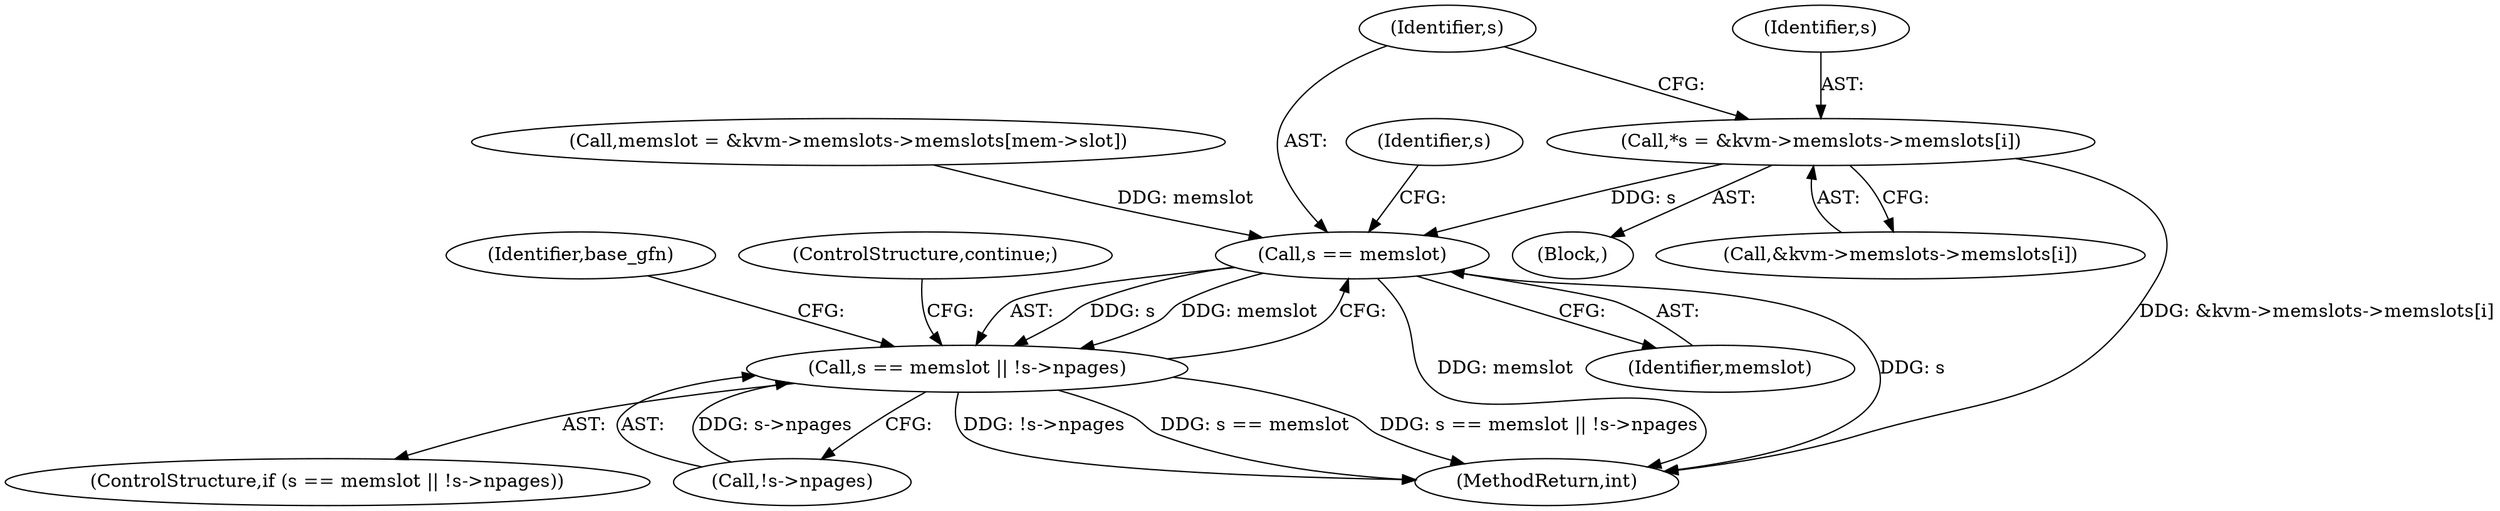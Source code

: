 digraph "0_linux_fa3d315a4ce2c0891cdde262562e710d95fba19e@array" {
"1000274" [label="(Call,*s = &kvm->memslots->memslots[i])"];
"1000286" [label="(Call,s == memslot)"];
"1000285" [label="(Call,s == memslot || !s->npages)"];
"1000284" [label="(ControlStructure,if (s == memslot || !s->npages))"];
"1000299" [label="(Identifier,base_gfn)"];
"1000179" [label="(Call,memslot = &kvm->memslots->memslots[mem->slot])"];
"1000287" [label="(Identifier,s)"];
"1000286" [label="(Call,s == memslot)"];
"1000293" [label="(ControlStructure,continue;)"];
"1000632" [label="(MethodReturn,int)"];
"1000276" [label="(Call,&kvm->memslots->memslots[i])"];
"1000285" [label="(Call,s == memslot || !s->npages)"];
"1000272" [label="(Block,)"];
"1000274" [label="(Call,*s = &kvm->memslots->memslots[i])"];
"1000288" [label="(Identifier,memslot)"];
"1000289" [label="(Call,!s->npages)"];
"1000275" [label="(Identifier,s)"];
"1000291" [label="(Identifier,s)"];
"1000274" -> "1000272"  [label="AST: "];
"1000274" -> "1000276"  [label="CFG: "];
"1000275" -> "1000274"  [label="AST: "];
"1000276" -> "1000274"  [label="AST: "];
"1000287" -> "1000274"  [label="CFG: "];
"1000274" -> "1000632"  [label="DDG: &kvm->memslots->memslots[i]"];
"1000274" -> "1000286"  [label="DDG: s"];
"1000286" -> "1000285"  [label="AST: "];
"1000286" -> "1000288"  [label="CFG: "];
"1000287" -> "1000286"  [label="AST: "];
"1000288" -> "1000286"  [label="AST: "];
"1000291" -> "1000286"  [label="CFG: "];
"1000285" -> "1000286"  [label="CFG: "];
"1000286" -> "1000632"  [label="DDG: s"];
"1000286" -> "1000632"  [label="DDG: memslot"];
"1000286" -> "1000285"  [label="DDG: s"];
"1000286" -> "1000285"  [label="DDG: memslot"];
"1000179" -> "1000286"  [label="DDG: memslot"];
"1000285" -> "1000284"  [label="AST: "];
"1000285" -> "1000289"  [label="CFG: "];
"1000289" -> "1000285"  [label="AST: "];
"1000293" -> "1000285"  [label="CFG: "];
"1000299" -> "1000285"  [label="CFG: "];
"1000285" -> "1000632"  [label="DDG: s == memslot"];
"1000285" -> "1000632"  [label="DDG: s == memslot || !s->npages"];
"1000285" -> "1000632"  [label="DDG: !s->npages"];
"1000289" -> "1000285"  [label="DDG: s->npages"];
}
